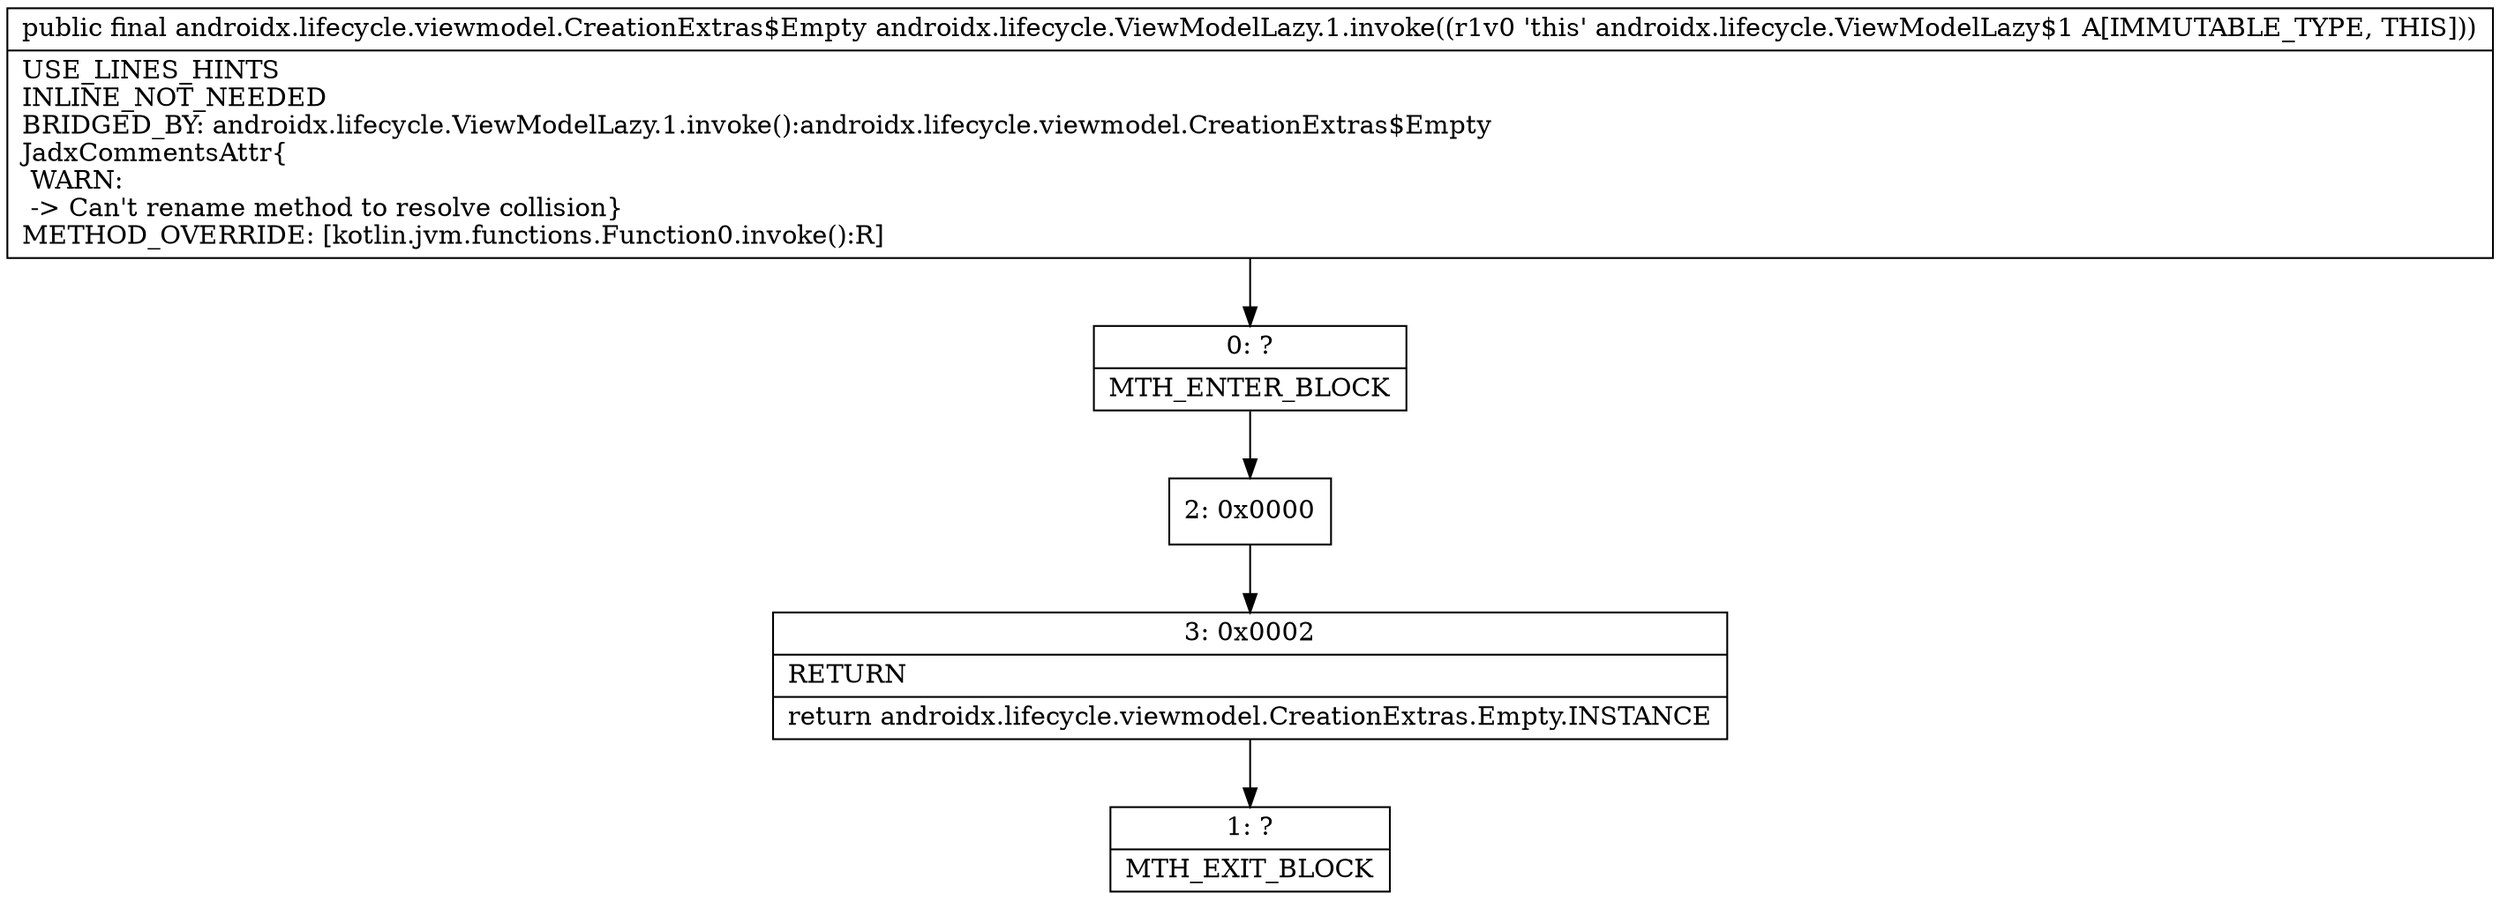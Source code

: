 digraph "CFG forandroidx.lifecycle.ViewModelLazy.1.invoke()Landroidx\/lifecycle\/viewmodel\/CreationExtras$Empty;" {
Node_0 [shape=record,label="{0\:\ ?|MTH_ENTER_BLOCK\l}"];
Node_2 [shape=record,label="{2\:\ 0x0000}"];
Node_3 [shape=record,label="{3\:\ 0x0002|RETURN\l|return androidx.lifecycle.viewmodel.CreationExtras.Empty.INSTANCE\l}"];
Node_1 [shape=record,label="{1\:\ ?|MTH_EXIT_BLOCK\l}"];
MethodNode[shape=record,label="{public final androidx.lifecycle.viewmodel.CreationExtras$Empty androidx.lifecycle.ViewModelLazy.1.invoke((r1v0 'this' androidx.lifecycle.ViewModelLazy$1 A[IMMUTABLE_TYPE, THIS]))  | USE_LINES_HINTS\lINLINE_NOT_NEEDED\lBRIDGED_BY: androidx.lifecycle.ViewModelLazy.1.invoke():androidx.lifecycle.viewmodel.CreationExtras$Empty\lJadxCommentsAttr\{\l WARN: \l \-\> Can't rename method to resolve collision\}\lMETHOD_OVERRIDE: [kotlin.jvm.functions.Function0.invoke():R]\l}"];
MethodNode -> Node_0;Node_0 -> Node_2;
Node_2 -> Node_3;
Node_3 -> Node_1;
}

